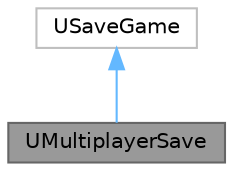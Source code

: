 digraph "UMultiplayerSave"
{
 // LATEX_PDF_SIZE
  bgcolor="transparent";
  edge [fontname=Helvetica,fontsize=10,labelfontname=Helvetica,labelfontsize=10];
  node [fontname=Helvetica,fontsize=10,shape=box,height=0.2,width=0.4];
  Node1 [label="UMultiplayerSave",height=0.2,width=0.4,color="gray40", fillcolor="grey60", style="filled", fontcolor="black",tooltip="Multiplayer settings save."];
  Node2 -> Node1 [dir="back",color="steelblue1",style="solid"];
  Node2 [label="USaveGame",height=0.2,width=0.4,color="grey75", fillcolor="white", style="filled",tooltip=" "];
}
